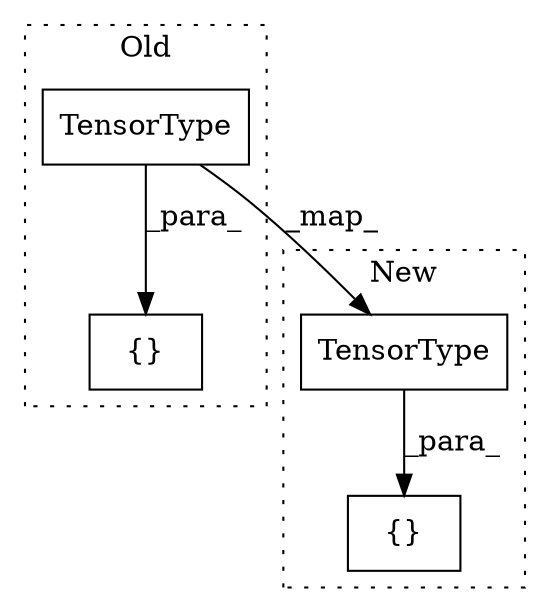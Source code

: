 digraph G {
subgraph cluster0 {
1 [label="TensorType" a="32" s="4705" l="12" shape="box"];
4 [label="{}" a="4" s="4690,4717" l="1,1" shape="box"];
label = "Old";
style="dotted";
}
subgraph cluster1 {
2 [label="TensorType" a="32" s="4705" l="12" shape="box"];
3 [label="{}" a="4" s="4690,4825" l="1,1" shape="box"];
label = "New";
style="dotted";
}
1 -> 4 [label="_para_"];
1 -> 2 [label="_map_"];
2 -> 3 [label="_para_"];
}